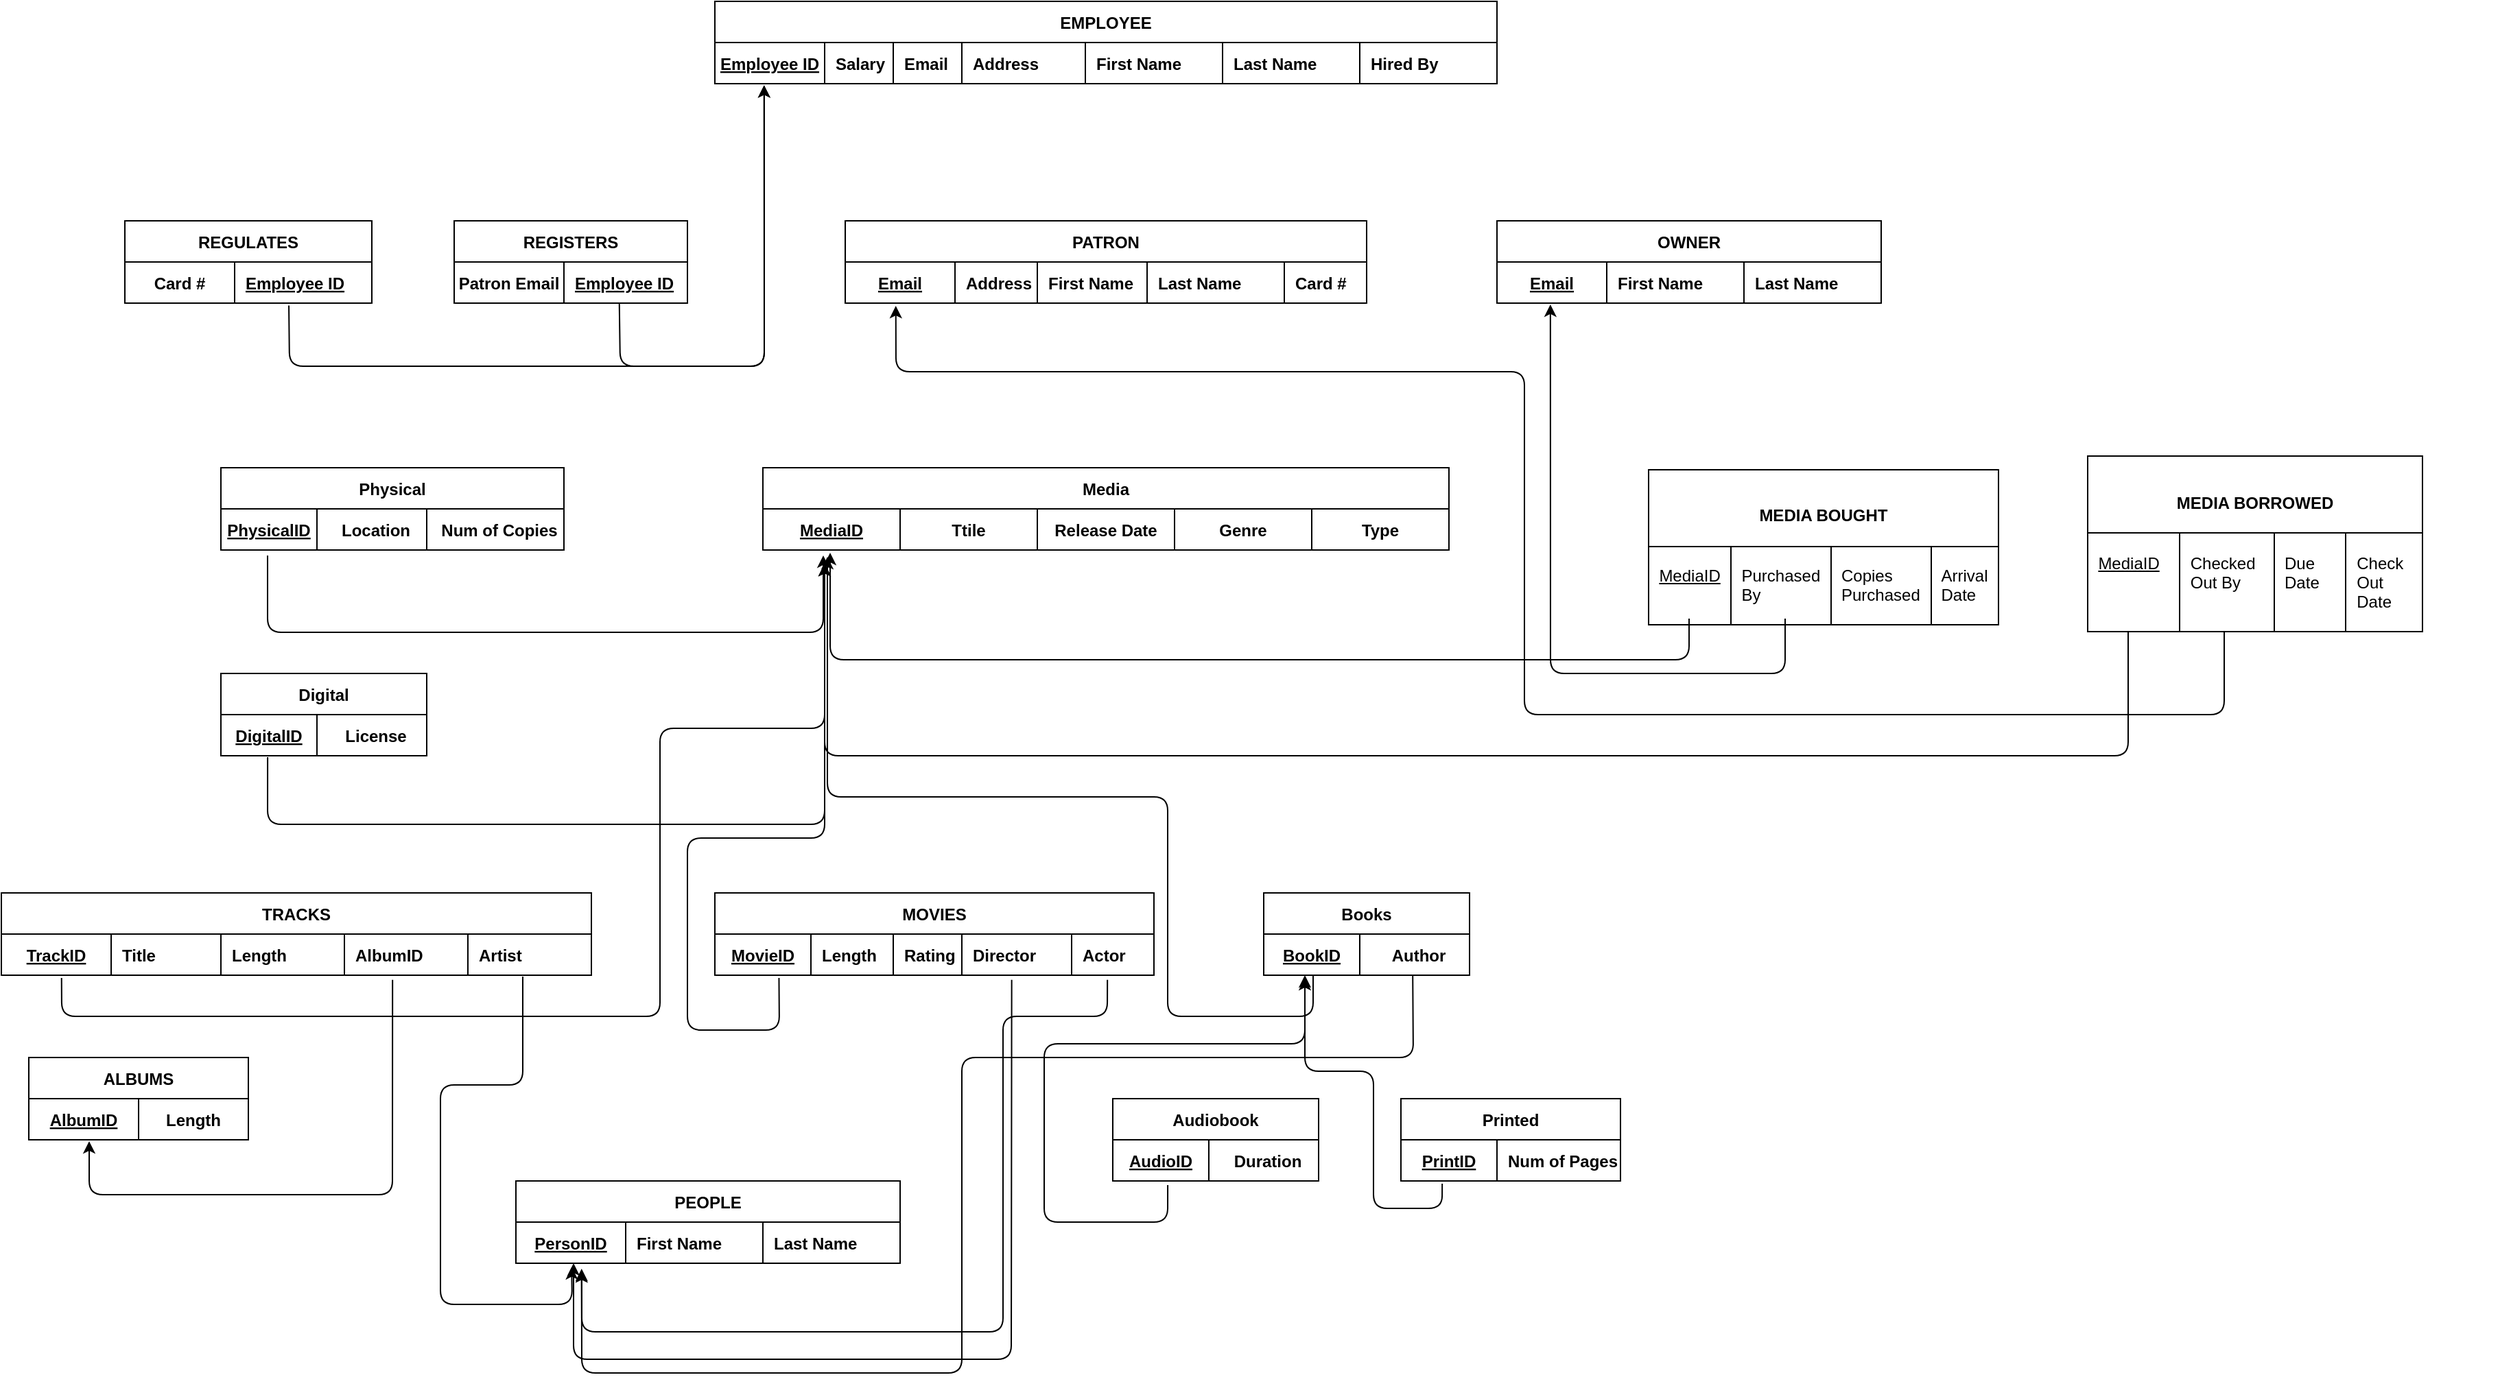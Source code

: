 <mxfile version="14.1.8" type="device"><diagram id="optC_siI0P9G7WBGGkas" name="Page-1"><mxGraphModel dx="1397" dy="805" grid="1" gridSize="10" guides="1" tooltips="1" connect="1" arrows="1" fold="1" page="1" pageScale="1" pageWidth="850" pageHeight="1100" math="0" shadow="0"><root><mxCell id="0"/><mxCell id="1" parent="0"/><mxCell id="qBYB9C6rcBCTpEjO4FeT-145" value="EMPLOYEE" style="shape=table;startSize=30;container=1;collapsible=1;childLayout=tableLayout;fixedRows=1;rowLines=0;fontStyle=1;align=center;resizeLast=1;" parent="1" vertex="1"><mxGeometry x="570" y="60" width="570" height="60" as="geometry"/></mxCell><mxCell id="qBYB9C6rcBCTpEjO4FeT-146" value="" style="shape=partialRectangle;collapsible=0;dropTarget=0;pointerEvents=0;fillColor=none;top=0;left=0;bottom=1;right=0;points=[[0,0.5],[1,0.5]];portConstraint=eastwest;" parent="qBYB9C6rcBCTpEjO4FeT-145" vertex="1"><mxGeometry y="30" width="570" height="30" as="geometry"/></mxCell><mxCell id="qBYB9C6rcBCTpEjO4FeT-147" value="Employee ID" style="shape=partialRectangle;connectable=0;fillColor=none;top=0;left=0;bottom=0;right=0;fontStyle=5;overflow=hidden;" parent="qBYB9C6rcBCTpEjO4FeT-146" vertex="1"><mxGeometry width="80" height="30" as="geometry"/></mxCell><mxCell id="qBYB9C6rcBCTpEjO4FeT-148" value="Salary" style="shape=partialRectangle;connectable=0;fillColor=none;top=0;left=0;bottom=0;right=0;align=left;spacingLeft=6;fontStyle=1;overflow=hidden;" parent="qBYB9C6rcBCTpEjO4FeT-146" vertex="1"><mxGeometry x="80" width="50" height="30" as="geometry"/></mxCell><mxCell id="qBYB9C6rcBCTpEjO4FeT-149" value="Email" style="shape=partialRectangle;connectable=0;fillColor=none;top=0;left=0;bottom=0;right=0;align=left;spacingLeft=6;fontStyle=1;overflow=hidden;" parent="qBYB9C6rcBCTpEjO4FeT-146" vertex="1"><mxGeometry x="130" width="50" height="30" as="geometry"/></mxCell><mxCell id="qBYB9C6rcBCTpEjO4FeT-150" value="Address" style="shape=partialRectangle;connectable=0;fillColor=none;top=0;left=0;bottom=0;right=0;align=left;spacingLeft=6;fontStyle=1;overflow=hidden;" parent="qBYB9C6rcBCTpEjO4FeT-146" vertex="1"><mxGeometry x="180" width="90" height="30" as="geometry"/></mxCell><mxCell id="qBYB9C6rcBCTpEjO4FeT-151" value="First Name" style="shape=partialRectangle;connectable=0;fillColor=none;top=0;left=0;bottom=0;right=0;align=left;spacingLeft=6;fontStyle=1;overflow=hidden;" parent="qBYB9C6rcBCTpEjO4FeT-146" vertex="1"><mxGeometry x="270" width="100" height="30" as="geometry"/></mxCell><mxCell id="qBYB9C6rcBCTpEjO4FeT-152" value="Last Name" style="shape=partialRectangle;connectable=0;fillColor=none;top=0;left=0;bottom=0;right=0;align=left;spacingLeft=6;fontStyle=1;overflow=hidden;" parent="qBYB9C6rcBCTpEjO4FeT-146" vertex="1"><mxGeometry x="370" width="100" height="30" as="geometry"/></mxCell><mxCell id="qBYB9C6rcBCTpEjO4FeT-153" value="Hired By" style="shape=partialRectangle;connectable=0;fillColor=none;top=0;left=0;bottom=0;right=0;align=left;spacingLeft=6;fontStyle=1;overflow=hidden;" parent="qBYB9C6rcBCTpEjO4FeT-146" vertex="1"><mxGeometry x="470" width="100" height="30" as="geometry"/></mxCell><mxCell id="qBYB9C6rcBCTpEjO4FeT-154" value="PATRON" style="shape=table;startSize=30;container=1;collapsible=1;childLayout=tableLayout;fixedRows=1;rowLines=0;fontStyle=1;align=center;resizeLast=1;" parent="1" vertex="1"><mxGeometry x="665" y="220" width="380" height="60" as="geometry"/></mxCell><mxCell id="qBYB9C6rcBCTpEjO4FeT-155" value="" style="shape=partialRectangle;collapsible=0;dropTarget=0;pointerEvents=0;fillColor=none;top=0;left=0;bottom=1;right=0;points=[[0,0.5],[1,0.5]];portConstraint=eastwest;" parent="qBYB9C6rcBCTpEjO4FeT-154" vertex="1"><mxGeometry y="30" width="380" height="30" as="geometry"/></mxCell><mxCell id="qBYB9C6rcBCTpEjO4FeT-156" value="Email" style="shape=partialRectangle;connectable=0;fillColor=none;top=0;left=0;bottom=0;right=0;fontStyle=5;overflow=hidden;" parent="qBYB9C6rcBCTpEjO4FeT-155" vertex="1"><mxGeometry width="80" height="30" as="geometry"/></mxCell><mxCell id="qBYB9C6rcBCTpEjO4FeT-157" value="Address" style="shape=partialRectangle;connectable=0;fillColor=none;top=0;left=0;bottom=0;right=0;align=left;spacingLeft=6;fontStyle=1;overflow=hidden;" parent="qBYB9C6rcBCTpEjO4FeT-155" vertex="1"><mxGeometry x="80" width="60" height="30" as="geometry"/></mxCell><mxCell id="qBYB9C6rcBCTpEjO4FeT-158" value="First Name" style="shape=partialRectangle;connectable=0;fillColor=none;top=0;left=0;bottom=0;right=0;align=left;spacingLeft=6;fontStyle=1;overflow=hidden;" parent="qBYB9C6rcBCTpEjO4FeT-155" vertex="1"><mxGeometry x="140" width="80" height="30" as="geometry"/></mxCell><mxCell id="qBYB9C6rcBCTpEjO4FeT-159" value="Last Name" style="shape=partialRectangle;connectable=0;fillColor=none;top=0;left=0;bottom=0;right=0;align=left;spacingLeft=6;fontStyle=1;overflow=hidden;" parent="qBYB9C6rcBCTpEjO4FeT-155" vertex="1"><mxGeometry x="220" width="100" height="30" as="geometry"/></mxCell><mxCell id="qBYB9C6rcBCTpEjO4FeT-160" value="Card #" style="shape=partialRectangle;connectable=0;fillColor=none;top=0;left=0;bottom=0;right=0;align=left;spacingLeft=6;fontStyle=1;overflow=hidden;" parent="qBYB9C6rcBCTpEjO4FeT-155" vertex="1"><mxGeometry x="320" width="60" height="30" as="geometry"/></mxCell><mxCell id="qBYB9C6rcBCTpEjO4FeT-161" value="Books" style="shape=table;startSize=30;container=1;collapsible=1;childLayout=tableLayout;fixedRows=1;rowLines=0;fontStyle=1;align=center;resizeLast=1;" parent="1" vertex="1"><mxGeometry x="970" y="710" width="150" height="60" as="geometry"/></mxCell><mxCell id="qBYB9C6rcBCTpEjO4FeT-162" value="" style="shape=partialRectangle;collapsible=0;dropTarget=0;pointerEvents=0;fillColor=none;top=0;left=0;bottom=1;right=0;points=[[0,0.5],[1,0.5]];portConstraint=eastwest;" parent="qBYB9C6rcBCTpEjO4FeT-161" vertex="1"><mxGeometry y="30" width="150" height="30" as="geometry"/></mxCell><mxCell id="qBYB9C6rcBCTpEjO4FeT-163" value="BookID" style="shape=partialRectangle;connectable=0;fillColor=none;top=0;left=0;bottom=0;right=0;fontStyle=5;overflow=hidden;" parent="qBYB9C6rcBCTpEjO4FeT-162" vertex="1"><mxGeometry width="70" height="30" as="geometry"/></mxCell><mxCell id="qBYB9C6rcBCTpEjO4FeT-171" value="Author" style="shape=partialRectangle;connectable=0;fillColor=none;top=0;left=0;bottom=0;right=0;align=center;spacingLeft=6;fontStyle=1;overflow=hidden;" parent="qBYB9C6rcBCTpEjO4FeT-162" vertex="1"><mxGeometry x="70" width="80" height="30" as="geometry"/></mxCell><mxCell id="qBYB9C6rcBCTpEjO4FeT-174" value="OWNER" style="shape=table;startSize=30;container=1;collapsible=1;childLayout=tableLayout;fixedRows=1;rowLines=0;fontStyle=1;align=center;resizeLast=1;" parent="1" vertex="1"><mxGeometry x="1140" y="220" width="280" height="60" as="geometry"/></mxCell><mxCell id="qBYB9C6rcBCTpEjO4FeT-175" value="" style="shape=partialRectangle;collapsible=0;dropTarget=0;pointerEvents=0;fillColor=none;top=0;left=0;bottom=1;right=0;points=[[0,0.5],[1,0.5]];portConstraint=eastwest;" parent="qBYB9C6rcBCTpEjO4FeT-174" vertex="1"><mxGeometry y="30" width="280" height="30" as="geometry"/></mxCell><mxCell id="qBYB9C6rcBCTpEjO4FeT-176" value="Email" style="shape=partialRectangle;connectable=0;fillColor=none;top=0;left=0;bottom=0;right=0;fontStyle=5;overflow=hidden;" parent="qBYB9C6rcBCTpEjO4FeT-175" vertex="1"><mxGeometry width="80" height="30" as="geometry"/></mxCell><mxCell id="qBYB9C6rcBCTpEjO4FeT-177" value="First Name" style="shape=partialRectangle;connectable=0;fillColor=none;top=0;left=0;bottom=0;right=0;align=left;spacingLeft=6;fontStyle=1;overflow=hidden;" parent="qBYB9C6rcBCTpEjO4FeT-175" vertex="1"><mxGeometry x="80" width="100" height="30" as="geometry"/></mxCell><mxCell id="qBYB9C6rcBCTpEjO4FeT-178" value="Last Name" style="shape=partialRectangle;connectable=0;fillColor=none;top=0;left=0;bottom=0;right=0;align=left;spacingLeft=6;fontStyle=1;overflow=hidden;" parent="qBYB9C6rcBCTpEjO4FeT-175" vertex="1"><mxGeometry x="180" width="100" height="30" as="geometry"/></mxCell><mxCell id="qBYB9C6rcBCTpEjO4FeT-179" value="ALBUMS" style="shape=table;startSize=30;container=1;collapsible=1;childLayout=tableLayout;fixedRows=1;rowLines=0;fontStyle=1;align=center;resizeLast=1;fillColor=none;" parent="1" vertex="1"><mxGeometry x="70" y="830" width="160" height="60" as="geometry"/></mxCell><mxCell id="qBYB9C6rcBCTpEjO4FeT-180" value="" style="shape=partialRectangle;collapsible=0;dropTarget=0;pointerEvents=0;fillColor=none;top=0;left=0;bottom=1;right=0;points=[[0,0.5],[1,0.5]];portConstraint=eastwest;" parent="qBYB9C6rcBCTpEjO4FeT-179" vertex="1"><mxGeometry y="30" width="160" height="30" as="geometry"/></mxCell><mxCell id="qBYB9C6rcBCTpEjO4FeT-181" value="AlbumID" style="shape=partialRectangle;connectable=0;fillColor=none;top=0;left=0;bottom=0;right=0;fontStyle=5;overflow=hidden;strokeColor=#FF0000;shadow=1;" parent="qBYB9C6rcBCTpEjO4FeT-180" vertex="1"><mxGeometry width="80" height="30" as="geometry"/></mxCell><mxCell id="lABjSXxBEu2qOvhMB3KD-27" value="Length" style="shape=partialRectangle;connectable=0;fillColor=none;top=0;left=0;bottom=0;right=0;fontStyle=1;overflow=hidden;strokeColor=#FF0000;shadow=1;" vertex="1" parent="qBYB9C6rcBCTpEjO4FeT-180"><mxGeometry x="80" width="80" height="30" as="geometry"/></mxCell><mxCell id="qBYB9C6rcBCTpEjO4FeT-192" value="TRACKS" style="shape=table;startSize=30;container=1;collapsible=1;childLayout=tableLayout;fixedRows=1;rowLines=0;fontStyle=1;align=center;resizeLast=1;fillColor=none;" parent="1" vertex="1"><mxGeometry x="50" y="710" width="430" height="60" as="geometry"/></mxCell><mxCell id="qBYB9C6rcBCTpEjO4FeT-193" value="" style="shape=partialRectangle;collapsible=0;dropTarget=0;pointerEvents=0;fillColor=none;top=0;left=0;bottom=1;right=0;points=[[0,0.5],[1,0.5]];portConstraint=eastwest;" parent="qBYB9C6rcBCTpEjO4FeT-192" vertex="1"><mxGeometry y="30" width="430" height="30" as="geometry"/></mxCell><mxCell id="qBYB9C6rcBCTpEjO4FeT-194" value="TrackID" style="shape=partialRectangle;connectable=0;fillColor=none;top=0;left=0;bottom=0;right=0;fontStyle=5;overflow=hidden;" parent="qBYB9C6rcBCTpEjO4FeT-193" vertex="1"><mxGeometry width="80" height="30" as="geometry"/></mxCell><mxCell id="qBYB9C6rcBCTpEjO4FeT-195" value="Title" style="shape=partialRectangle;connectable=0;fillColor=none;top=0;left=0;bottom=0;right=0;align=left;spacingLeft=6;fontStyle=1;overflow=hidden;" parent="qBYB9C6rcBCTpEjO4FeT-193" vertex="1"><mxGeometry x="80" width="80" height="30" as="geometry"/></mxCell><mxCell id="qBYB9C6rcBCTpEjO4FeT-196" value="Length" style="shape=partialRectangle;connectable=0;fillColor=none;top=0;left=0;bottom=0;right=0;align=left;spacingLeft=6;fontStyle=1;overflow=hidden;" parent="qBYB9C6rcBCTpEjO4FeT-193" vertex="1"><mxGeometry x="160" width="90" height="30" as="geometry"/></mxCell><mxCell id="lABjSXxBEu2qOvhMB3KD-9" value="AlbumID" style="shape=partialRectangle;connectable=0;fillColor=none;top=0;left=0;bottom=0;right=0;align=left;spacingLeft=6;fontStyle=1;overflow=hidden;" vertex="1" parent="qBYB9C6rcBCTpEjO4FeT-193"><mxGeometry x="250" width="90" height="30" as="geometry"/></mxCell><mxCell id="qBYB9C6rcBCTpEjO4FeT-197" value="Artist" style="shape=partialRectangle;connectable=0;fillColor=none;top=0;left=0;bottom=0;right=0;align=left;spacingLeft=6;fontStyle=1;overflow=hidden;" parent="qBYB9C6rcBCTpEjO4FeT-193" vertex="1"><mxGeometry x="340" width="90" height="30" as="geometry"/></mxCell><mxCell id="qBYB9C6rcBCTpEjO4FeT-198" value="MOVIES" style="shape=table;startSize=30;container=1;collapsible=1;childLayout=tableLayout;fixedRows=1;rowLines=0;fontStyle=1;align=center;resizeLast=1;fillColor=none;" parent="1" vertex="1"><mxGeometry x="570" y="710" width="320" height="60" as="geometry"/></mxCell><mxCell id="qBYB9C6rcBCTpEjO4FeT-199" value="" style="shape=partialRectangle;collapsible=0;dropTarget=0;pointerEvents=0;fillColor=none;top=0;left=0;bottom=1;right=0;points=[[0,0.5],[1,0.5]];portConstraint=eastwest;" parent="qBYB9C6rcBCTpEjO4FeT-198" vertex="1"><mxGeometry y="30" width="320" height="30" as="geometry"/></mxCell><mxCell id="qBYB9C6rcBCTpEjO4FeT-200" value="MovieID" style="shape=partialRectangle;connectable=0;fillColor=none;top=0;left=0;bottom=0;right=0;fontStyle=5;overflow=hidden;" parent="qBYB9C6rcBCTpEjO4FeT-199" vertex="1"><mxGeometry width="70" height="30" as="geometry"/></mxCell><mxCell id="qBYB9C6rcBCTpEjO4FeT-206" value="Length" style="shape=partialRectangle;connectable=0;fillColor=none;top=0;left=0;bottom=0;right=0;align=left;spacingLeft=6;fontStyle=1;overflow=hidden;" parent="qBYB9C6rcBCTpEjO4FeT-199" vertex="1"><mxGeometry x="70" width="60" height="30" as="geometry"/></mxCell><mxCell id="qBYB9C6rcBCTpEjO4FeT-207" value="Rating" style="shape=partialRectangle;connectable=0;fillColor=none;top=0;left=0;bottom=0;right=0;align=left;spacingLeft=6;fontStyle=1;overflow=hidden;" parent="qBYB9C6rcBCTpEjO4FeT-199" vertex="1"><mxGeometry x="130" width="50" height="30" as="geometry"/></mxCell><mxCell id="qBYB9C6rcBCTpEjO4FeT-208" value="Director" style="shape=partialRectangle;connectable=0;fillColor=none;top=0;left=0;bottom=0;right=0;align=left;spacingLeft=6;fontStyle=1;overflow=hidden;" parent="qBYB9C6rcBCTpEjO4FeT-199" vertex="1"><mxGeometry x="180" width="80" height="30" as="geometry"/></mxCell><mxCell id="lABjSXxBEu2qOvhMB3KD-32" value="Actor" style="shape=partialRectangle;connectable=0;fillColor=none;top=0;left=0;bottom=0;right=0;align=left;spacingLeft=6;fontStyle=1;overflow=hidden;" vertex="1" parent="qBYB9C6rcBCTpEjO4FeT-199"><mxGeometry x="260" width="60" height="30" as="geometry"/></mxCell><mxCell id="qBYB9C6rcBCTpEjO4FeT-219" value="PEOPLE" style="shape=table;startSize=30;container=1;collapsible=1;childLayout=tableLayout;fixedRows=1;rowLines=0;fontStyle=1;align=center;resizeLast=1;" parent="1" vertex="1"><mxGeometry x="425" y="920" width="280" height="60" as="geometry"/></mxCell><mxCell id="qBYB9C6rcBCTpEjO4FeT-220" value="" style="shape=partialRectangle;collapsible=0;dropTarget=0;pointerEvents=0;fillColor=none;top=0;left=0;bottom=1;right=0;points=[[0,0.5],[1,0.5]];portConstraint=eastwest;" parent="qBYB9C6rcBCTpEjO4FeT-219" vertex="1"><mxGeometry y="30" width="280" height="30" as="geometry"/></mxCell><mxCell id="qBYB9C6rcBCTpEjO4FeT-221" value="PersonID" style="shape=partialRectangle;connectable=0;fillColor=none;top=0;left=0;bottom=0;right=0;fontStyle=5;overflow=hidden;" parent="qBYB9C6rcBCTpEjO4FeT-220" vertex="1"><mxGeometry width="80" height="30" as="geometry"/></mxCell><mxCell id="qBYB9C6rcBCTpEjO4FeT-222" value="First Name" style="shape=partialRectangle;connectable=0;fillColor=none;top=0;left=0;bottom=0;right=0;align=left;spacingLeft=6;fontStyle=1;overflow=hidden;" parent="qBYB9C6rcBCTpEjO4FeT-220" vertex="1"><mxGeometry x="80" width="100" height="30" as="geometry"/></mxCell><mxCell id="qBYB9C6rcBCTpEjO4FeT-223" value="Last Name" style="shape=partialRectangle;connectable=0;fillColor=none;top=0;left=0;bottom=0;right=0;align=left;spacingLeft=6;fontStyle=1;overflow=hidden;" parent="qBYB9C6rcBCTpEjO4FeT-220" vertex="1"><mxGeometry x="180" width="100" height="30" as="geometry"/></mxCell><mxCell id="qBYB9C6rcBCTpEjO4FeT-230" value="REGULATES" style="shape=table;startSize=30;container=1;collapsible=1;childLayout=tableLayout;fixedRows=1;rowLines=0;fontStyle=1;align=center;resizeLast=1;" parent="1" vertex="1"><mxGeometry x="140" y="220" width="180" height="60" as="geometry"/></mxCell><mxCell id="qBYB9C6rcBCTpEjO4FeT-231" value="" style="shape=partialRectangle;collapsible=0;dropTarget=0;pointerEvents=0;fillColor=none;top=0;left=0;bottom=1;right=0;points=[[0,0.5],[1,0.5]];portConstraint=eastwest;" parent="qBYB9C6rcBCTpEjO4FeT-230" vertex="1"><mxGeometry y="30" width="180" height="30" as="geometry"/></mxCell><mxCell id="qBYB9C6rcBCTpEjO4FeT-232" value="Card #" style="shape=partialRectangle;connectable=0;fillColor=none;top=0;left=0;bottom=0;right=0;fontStyle=1;overflow=hidden;" parent="qBYB9C6rcBCTpEjO4FeT-231" vertex="1"><mxGeometry width="80" height="30" as="geometry"/></mxCell><mxCell id="qBYB9C6rcBCTpEjO4FeT-233" value="Employee ID" style="shape=partialRectangle;connectable=0;fillColor=none;top=0;left=0;bottom=0;right=0;align=left;spacingLeft=6;fontStyle=5;overflow=hidden;" parent="qBYB9C6rcBCTpEjO4FeT-231" vertex="1"><mxGeometry x="80" width="100" height="30" as="geometry"/></mxCell><mxCell id="qBYB9C6rcBCTpEjO4FeT-234" value="REGISTERS" style="shape=table;startSize=30;container=1;collapsible=1;childLayout=tableLayout;fixedRows=1;rowLines=0;fontStyle=1;align=center;resizeLast=1;" parent="1" vertex="1"><mxGeometry x="380" y="220" width="170" height="60" as="geometry"/></mxCell><mxCell id="qBYB9C6rcBCTpEjO4FeT-235" value="" style="shape=partialRectangle;collapsible=0;dropTarget=0;pointerEvents=0;fillColor=none;top=0;left=0;bottom=1;right=0;points=[[0,0.5],[1,0.5]];portConstraint=eastwest;" parent="qBYB9C6rcBCTpEjO4FeT-234" vertex="1"><mxGeometry y="30" width="170" height="30" as="geometry"/></mxCell><mxCell id="qBYB9C6rcBCTpEjO4FeT-236" value="Patron Email" style="shape=partialRectangle;connectable=0;fillColor=none;top=0;left=0;bottom=0;right=0;fontStyle=1;overflow=hidden;" parent="qBYB9C6rcBCTpEjO4FeT-235" vertex="1"><mxGeometry width="80" height="30" as="geometry"/></mxCell><mxCell id="qBYB9C6rcBCTpEjO4FeT-237" value="Employee ID" style="shape=partialRectangle;connectable=0;fillColor=none;top=0;left=0;bottom=0;right=0;align=left;spacingLeft=6;fontStyle=5;overflow=hidden;" parent="qBYB9C6rcBCTpEjO4FeT-235" vertex="1"><mxGeometry x="80" width="90" height="30" as="geometry"/></mxCell><mxCell id="qBYB9C6rcBCTpEjO4FeT-238" value="Audiobook" style="shape=table;startSize=30;container=1;collapsible=1;childLayout=tableLayout;fixedRows=1;rowLines=0;fontStyle=1;align=center;resizeLast=1;fillColor=none;" parent="1" vertex="1"><mxGeometry x="860" y="860" width="150" height="60" as="geometry"/></mxCell><mxCell id="qBYB9C6rcBCTpEjO4FeT-239" value="" style="shape=partialRectangle;collapsible=0;dropTarget=0;pointerEvents=0;fillColor=none;top=0;left=0;bottom=1;right=0;points=[[0,0.5],[1,0.5]];portConstraint=eastwest;" parent="qBYB9C6rcBCTpEjO4FeT-238" vertex="1"><mxGeometry y="30" width="150" height="30" as="geometry"/></mxCell><mxCell id="qBYB9C6rcBCTpEjO4FeT-240" value="AudioID" style="shape=partialRectangle;connectable=0;fillColor=none;top=0;left=0;bottom=0;right=0;fontStyle=5;overflow=hidden;" parent="qBYB9C6rcBCTpEjO4FeT-239" vertex="1"><mxGeometry width="70" height="30" as="geometry"/></mxCell><mxCell id="qBYB9C6rcBCTpEjO4FeT-241" value="Duration" style="shape=partialRectangle;connectable=0;fillColor=none;top=0;left=0;bottom=0;right=0;align=center;spacingLeft=6;fontStyle=1;overflow=hidden;" parent="qBYB9C6rcBCTpEjO4FeT-239" vertex="1"><mxGeometry x="70" width="80" height="30" as="geometry"/></mxCell><mxCell id="qBYB9C6rcBCTpEjO4FeT-242" value="Printed" style="shape=table;startSize=30;container=1;collapsible=1;childLayout=tableLayout;fixedRows=1;rowLines=0;fontStyle=1;align=center;resizeLast=1;fillColor=none;" parent="1" vertex="1"><mxGeometry x="1070" y="860" width="160" height="60" as="geometry"/></mxCell><mxCell id="qBYB9C6rcBCTpEjO4FeT-243" value="" style="shape=partialRectangle;collapsible=0;dropTarget=0;pointerEvents=0;fillColor=none;top=0;left=0;bottom=1;right=0;points=[[0,0.5],[1,0.5]];portConstraint=eastwest;" parent="qBYB9C6rcBCTpEjO4FeT-242" vertex="1"><mxGeometry y="30" width="160" height="30" as="geometry"/></mxCell><mxCell id="qBYB9C6rcBCTpEjO4FeT-244" value="PrintID" style="shape=partialRectangle;connectable=0;fillColor=none;top=0;left=0;bottom=0;right=0;fontStyle=5;overflow=hidden;" parent="qBYB9C6rcBCTpEjO4FeT-243" vertex="1"><mxGeometry width="70" height="30" as="geometry"/></mxCell><mxCell id="qBYB9C6rcBCTpEjO4FeT-245" value="Num of Pages" style="shape=partialRectangle;connectable=0;fillColor=none;top=0;left=0;bottom=0;right=0;align=center;spacingLeft=6;fontStyle=1;overflow=hidden;" parent="qBYB9C6rcBCTpEjO4FeT-243" vertex="1"><mxGeometry x="70" width="90" height="30" as="geometry"/></mxCell><mxCell id="qBYB9C6rcBCTpEjO4FeT-246" value="Digital" style="shape=table;startSize=30;container=1;collapsible=1;childLayout=tableLayout;fixedRows=1;rowLines=0;fontStyle=1;align=center;resizeLast=1;fillColor=none;" parent="1" vertex="1"><mxGeometry x="210" y="550" width="150" height="60" as="geometry"/></mxCell><mxCell id="qBYB9C6rcBCTpEjO4FeT-247" value="" style="shape=partialRectangle;collapsible=0;dropTarget=0;pointerEvents=0;fillColor=none;top=0;left=0;bottom=1;right=0;points=[[0,0.5],[1,0.5]];portConstraint=eastwest;" parent="qBYB9C6rcBCTpEjO4FeT-246" vertex="1"><mxGeometry y="30" width="150" height="30" as="geometry"/></mxCell><mxCell id="qBYB9C6rcBCTpEjO4FeT-248" value="DigitalID" style="shape=partialRectangle;connectable=0;fillColor=none;top=0;left=0;bottom=0;right=0;fontStyle=5;overflow=hidden;" parent="qBYB9C6rcBCTpEjO4FeT-247" vertex="1"><mxGeometry width="70" height="30" as="geometry"/></mxCell><mxCell id="qBYB9C6rcBCTpEjO4FeT-249" value="License" style="shape=partialRectangle;connectable=0;fillColor=none;top=0;left=0;bottom=0;right=0;align=center;spacingLeft=6;fontStyle=1;overflow=hidden;" parent="qBYB9C6rcBCTpEjO4FeT-247" vertex="1"><mxGeometry x="70" width="80" height="30" as="geometry"/></mxCell><mxCell id="qBYB9C6rcBCTpEjO4FeT-250" value="Physical" style="shape=table;startSize=30;container=1;collapsible=1;childLayout=tableLayout;fixedRows=1;rowLines=0;fontStyle=1;align=center;resizeLast=1;fillColor=none;" parent="1" vertex="1"><mxGeometry x="210" y="400" width="250" height="60" as="geometry"/></mxCell><mxCell id="qBYB9C6rcBCTpEjO4FeT-251" value="" style="shape=partialRectangle;collapsible=0;dropTarget=0;pointerEvents=0;fillColor=none;top=0;left=0;bottom=1;right=0;points=[[0,0.5],[1,0.5]];portConstraint=eastwest;" parent="qBYB9C6rcBCTpEjO4FeT-250" vertex="1"><mxGeometry y="30" width="250" height="30" as="geometry"/></mxCell><mxCell id="qBYB9C6rcBCTpEjO4FeT-252" value="PhysicalID" style="shape=partialRectangle;connectable=0;fillColor=none;top=0;left=0;bottom=0;right=0;fontStyle=5;overflow=hidden;" parent="qBYB9C6rcBCTpEjO4FeT-251" vertex="1"><mxGeometry width="70" height="30" as="geometry"/></mxCell><mxCell id="qBYB9C6rcBCTpEjO4FeT-253" value="Location" style="shape=partialRectangle;connectable=0;fillColor=none;top=0;left=0;bottom=0;right=0;align=center;spacingLeft=6;fontStyle=1;overflow=hidden;" parent="qBYB9C6rcBCTpEjO4FeT-251" vertex="1"><mxGeometry x="70" width="80" height="30" as="geometry"/></mxCell><mxCell id="qBYB9C6rcBCTpEjO4FeT-254" value="Num of Copies" style="shape=partialRectangle;connectable=0;fillColor=none;top=0;left=0;bottom=0;right=0;align=center;spacingLeft=6;fontStyle=1;overflow=hidden;" parent="qBYB9C6rcBCTpEjO4FeT-251" vertex="1"><mxGeometry x="150" width="100" height="30" as="geometry"/></mxCell><mxCell id="qBYB9C6rcBCTpEjO4FeT-257" value="" style="endArrow=classic;html=1;exitX=0.708;exitY=0.987;exitDx=0;exitDy=0;exitPerimeter=0;entryX=0.063;entryY=1.039;entryDx=0;entryDy=0;entryPerimeter=0;" parent="1" source="qBYB9C6rcBCTpEjO4FeT-235" target="qBYB9C6rcBCTpEjO4FeT-146" edge="1"><mxGeometry width="50" height="50" relative="1" as="geometry"><mxPoint x="501" y="288.02" as="sourcePoint"/><mxPoint x="650" y="210" as="targetPoint"/><Array as="points"><mxPoint x="501" y="326"/><mxPoint x="606" y="326"/></Array></mxGeometry></mxCell><mxCell id="qBYB9C6rcBCTpEjO4FeT-258" value="" style="endArrow=classic;html=1;exitX=0.664;exitY=1.057;exitDx=0;exitDy=0;exitPerimeter=0;entryX=0.063;entryY=1.039;entryDx=0;entryDy=0;entryPerimeter=0;" parent="1" source="qBYB9C6rcBCTpEjO4FeT-231" edge="1"><mxGeometry width="50" height="50" relative="1" as="geometry"><mxPoint x="500.36" y="279.61" as="sourcePoint"/><mxPoint x="605.91" y="121.17" as="targetPoint"/><Array as="points"><mxPoint x="260" y="326"/><mxPoint x="606" y="326"/></Array></mxGeometry></mxCell><mxCell id="bMmgrZPtYIZqE6GzlUSJ-23" value="&lt;br&gt;&lt;table class=&quot;MsoTableGrid&quot; style=&quot;width: 183.8pt ; margin-left: 0.5in ; border-collapse: collapse ; border: none&quot; width=&quot;245&quot; cellspacing=&quot;0&quot; cellpadding=&quot;0&quot; border=&quot;1&quot;&gt; &lt;tbody&gt;&lt;tr&gt;  &lt;td colspan=&quot;4&quot; style=&quot;width: 183.8pt ; border: solid 1.0pt ; padding: 0in 5.4pt 0in 5.4pt&quot; width=&quot;245&quot; valign=&quot;top&quot;&gt;&lt;br&gt;  &lt;p class=&quot;MsoListParagraph&quot; style=&quot;margin-bottom: 0in ; text-align: center ; line-height: normal&quot; align=&quot;center&quot;&gt;&lt;b&gt;MEDIA BORROWED&lt;/b&gt;&lt;/p&gt;&lt;br&gt;  &lt;/td&gt; &lt;/tr&gt; &lt;tr&gt;  &lt;td style=&quot;width: 49.6pt ; border: solid 1.0pt ; border-top: none ; padding: 0in 5.4pt 0in 5.4pt&quot; width=&quot;66&quot; valign=&quot;top&quot;&gt;&lt;br&gt;  &lt;p class=&quot;MsoListParagraphCxSpFirst&quot; style=&quot;margin: 0in ; line-height: normal&quot;&gt;&lt;u&gt;MediaID&lt;/u&gt;&lt;/p&gt;&lt;br&gt;  &lt;/td&gt;  &lt;td style=&quot;width: 48.85pt ; border-top: none ; border-left: none ; border-bottom: solid 1.0pt ; border-right: solid 1.0pt ; padding: 0in 5.4pt 0in 5.4pt&quot; width=&quot;65&quot; valign=&quot;top&quot;&gt;&lt;br&gt;  &lt;p class=&quot;MsoListParagraphCxSpMiddle&quot; style=&quot;margin: 0in ; line-height: normal&quot;&gt;Checked Out By&lt;/p&gt;&lt;br&gt;  &lt;/td&gt;  &lt;td style=&quot;width: 45.85pt ; border-top: none ; border-left: none ; border-bottom: solid 1.0pt ; border-right: solid 1.0pt ; padding: 0in 5.4pt 0in 5.4pt&quot; width=&quot;61&quot; valign=&quot;top&quot;&gt;&lt;br&gt;  &lt;p class=&quot;MsoListParagraphCxSpMiddle&quot; style=&quot;margin: 0in ; line-height: normal&quot;&gt;Due Date&lt;/p&gt;&lt;br&gt;  &lt;/td&gt;  &lt;td style=&quot;width: 39.5pt ; border-top: none ; border-left: none ; border-bottom: solid 1.0pt ; border-right: solid 1.0pt ; padding: 0in 5.4pt 0in 5.4pt&quot; width=&quot;53&quot; valign=&quot;top&quot;&gt;&lt;br&gt;  &lt;p class=&quot;MsoListParagraphCxSpLast&quot; style=&quot;margin: 0in ; line-height: normal&quot;&gt;Check Out Date&lt;/p&gt;&lt;br&gt;  &lt;/td&gt; &lt;/tr&gt;&lt;/tbody&gt;&lt;/table&gt;" style="text;whiteSpace=wrap;html=1;" parent="1" vertex="1"><mxGeometry x="1520" y="370" width="350" height="100" as="geometry"/></mxCell><mxCell id="1d5BZvRvHJppk17h3FBI-10" value="&lt;br&gt;&lt;br&gt;&lt;br&gt;&lt;br&gt;&lt;br&gt;&lt;br&gt;&lt;br&gt;&lt;br&gt;&lt;br&gt;&lt;br&gt;&lt;table class=&quot;MsoTableGrid&quot; style=&quot;width: 183.8pt ; margin-left: 0.5in ; border-collapse: collapse ; border: none&quot; width=&quot;245&quot; cellspacing=&quot;0&quot; cellpadding=&quot;0&quot; border=&quot;1&quot;&gt; &lt;tbody&gt;&lt;tr&gt;  &lt;td colspan=&quot;4&quot; style=&quot;width: 183.8pt ; border: solid 1.0pt ; padding: 0in 5.4pt 0in 5.4pt&quot; width=&quot;245&quot; valign=&quot;top&quot;&gt;&lt;br&gt;  &lt;p class=&quot;MsoListParagraph&quot; style=&quot;margin-bottom: 0in ; text-align: center ; line-height: normal&quot; align=&quot;center&quot;&gt;&lt;b&gt;MEDIA BOUGHT&lt;/b&gt;&lt;/p&gt;&lt;br&gt;  &lt;/td&gt; &lt;/tr&gt; &lt;tr&gt;  &lt;td style=&quot;width: 49.6pt ; border: solid 1.0pt ; border-top: none ; padding: 0in 5.4pt 0in 5.4pt&quot; width=&quot;66&quot; valign=&quot;top&quot;&gt;&lt;br&gt;  &lt;p class=&quot;MsoListParagraphCxSpFirst&quot; style=&quot;margin: 0in ; line-height: normal&quot;&gt;&lt;u&gt;MediaID&lt;/u&gt;&lt;/p&gt;&lt;br&gt;  &lt;/td&gt;  &lt;td style=&quot;width: 48.85pt ; border-top: none ; border-left: none ; border-bottom: solid 1.0pt ; border-right: solid 1.0pt ; padding: 0in 5.4pt 0in 5.4pt&quot; width=&quot;65&quot; valign=&quot;top&quot;&gt;&lt;br&gt;  &lt;p class=&quot;MsoListParagraphCxSpMiddle&quot; style=&quot;margin: 0in ; line-height: normal&quot;&gt;Purchased By&lt;/p&gt;&lt;br&gt;  &lt;/td&gt;  &lt;td style=&quot;width: 45.85pt ; border-top: none ; border-left: none ; border-bottom: solid 1.0pt ; border-right: solid 1.0pt ; padding: 0in 5.4pt 0in 5.4pt&quot; width=&quot;61&quot; valign=&quot;top&quot;&gt;&lt;br&gt;  &lt;p class=&quot;MsoListParagraphCxSpMiddle&quot; style=&quot;margin: 0in ; line-height: normal&quot;&gt;Copies Purchased&lt;/p&gt;&lt;br&gt;  &lt;/td&gt;  &lt;td style=&quot;width: 39.5pt ; border-top: none ; border-left: none ; border-bottom: solid 1.0pt ; border-right: solid 1.0pt ; padding: 0in 5.4pt 0in 5.4pt&quot; width=&quot;53&quot; valign=&quot;top&quot;&gt;&lt;br&gt;  &lt;p class=&quot;MsoListParagraphCxSpLast&quot; style=&quot;margin: 0in ; line-height: normal&quot;&gt;Arrival Date&lt;/p&gt;&lt;br&gt;  &lt;/td&gt; &lt;/tr&gt;&lt;/tbody&gt;&lt;/table&gt;" style="text;whiteSpace=wrap;html=1;" parent="1" vertex="1"><mxGeometry x="1200" y="250" width="230" height="130" as="geometry"/></mxCell><mxCell id="aNIKgJkf048Lp-F2OSfP-5" value="Media" style="shape=table;startSize=30;container=1;collapsible=1;childLayout=tableLayout;fixedRows=1;rowLines=0;fontStyle=1;align=center;resizeLast=1;" parent="1" vertex="1"><mxGeometry x="605" y="400" width="500" height="60" as="geometry"/></mxCell><mxCell id="aNIKgJkf048Lp-F2OSfP-6" value="" style="shape=partialRectangle;collapsible=0;dropTarget=0;pointerEvents=0;fillColor=none;top=0;left=0;bottom=1;right=0;points=[[0,0.5],[1,0.5]];portConstraint=eastwest;" parent="aNIKgJkf048Lp-F2OSfP-5" vertex="1"><mxGeometry y="30" width="500" height="30" as="geometry"/></mxCell><mxCell id="aNIKgJkf048Lp-F2OSfP-7" value="MediaID" style="shape=partialRectangle;connectable=0;fillColor=none;top=0;left=0;bottom=0;right=0;fontStyle=5;overflow=hidden;shadow=1;" parent="aNIKgJkf048Lp-F2OSfP-6" vertex="1"><mxGeometry width="100" height="30" as="geometry"/></mxCell><mxCell id="lABjSXxBEu2qOvhMB3KD-4" value="Ttile" style="shape=partialRectangle;connectable=0;fillColor=none;top=0;left=0;bottom=0;right=0;fontStyle=1;overflow=hidden;shadow=1;" vertex="1" parent="aNIKgJkf048Lp-F2OSfP-6"><mxGeometry x="100" width="100" height="30" as="geometry"/></mxCell><mxCell id="lABjSXxBEu2qOvhMB3KD-5" value="Release Date" style="shape=partialRectangle;connectable=0;fillColor=none;top=0;left=0;bottom=0;right=0;fontStyle=1;overflow=hidden;shadow=1;" vertex="1" parent="aNIKgJkf048Lp-F2OSfP-6"><mxGeometry x="200" width="100" height="30" as="geometry"/></mxCell><mxCell id="lABjSXxBEu2qOvhMB3KD-6" value="Genre" style="shape=partialRectangle;connectable=0;fillColor=none;top=0;left=0;bottom=0;right=0;fontStyle=1;overflow=hidden;shadow=1;" vertex="1" parent="aNIKgJkf048Lp-F2OSfP-6"><mxGeometry x="300" width="100" height="30" as="geometry"/></mxCell><mxCell id="lABjSXxBEu2qOvhMB3KD-7" value="Type" style="shape=partialRectangle;connectable=0;fillColor=none;top=0;left=0;bottom=0;right=0;fontStyle=1;overflow=hidden;shadow=1;" vertex="1" parent="aNIKgJkf048Lp-F2OSfP-6"><mxGeometry x="400" width="100" height="30" as="geometry"/></mxCell><mxCell id="lABjSXxBEu2qOvhMB3KD-11" value="" style="endArrow=classic;html=1;" edge="1" parent="1"><mxGeometry width="50" height="50" relative="1" as="geometry"><mxPoint x="1280" y="510" as="sourcePoint"/><mxPoint x="654" y="462" as="targetPoint"/><Array as="points"><mxPoint x="1280" y="540"/><mxPoint x="654" y="540"/></Array></mxGeometry></mxCell><mxCell id="lABjSXxBEu2qOvhMB3KD-13" value="" style="endArrow=classic;html=1;entryX=0.139;entryY=1.033;entryDx=0;entryDy=0;entryPerimeter=0;" edge="1" parent="1" target="qBYB9C6rcBCTpEjO4FeT-175"><mxGeometry width="50" height="50" relative="1" as="geometry"><mxPoint x="1350" y="510" as="sourcePoint"/><mxPoint x="1170" y="470" as="targetPoint"/><Array as="points"><mxPoint x="1350" y="550"/><mxPoint x="1179" y="550"/></Array></mxGeometry></mxCell><mxCell id="lABjSXxBEu2qOvhMB3KD-15" value="" style="endArrow=classic;html=1;exitX=0.136;exitY=1.133;exitDx=0;exitDy=0;exitPerimeter=0;entryX=0.088;entryY=1.133;entryDx=0;entryDy=0;entryPerimeter=0;" edge="1" parent="1" source="qBYB9C6rcBCTpEjO4FeT-251" target="aNIKgJkf048Lp-F2OSfP-6"><mxGeometry width="50" height="50" relative="1" as="geometry"><mxPoint x="500" y="570" as="sourcePoint"/><mxPoint x="550" y="520" as="targetPoint"/><Array as="points"><mxPoint x="244" y="520"/><mxPoint x="649" y="520"/></Array></mxGeometry></mxCell><mxCell id="lABjSXxBEu2qOvhMB3KD-16" value="" style="endArrow=classic;html=1;exitX=0.227;exitY=1.033;exitDx=0;exitDy=0;exitPerimeter=0;" edge="1" parent="1" source="qBYB9C6rcBCTpEjO4FeT-247"><mxGeometry width="50" height="50" relative="1" as="geometry"><mxPoint x="570" y="530" as="sourcePoint"/><mxPoint x="650" y="470" as="targetPoint"/><Array as="points"><mxPoint x="244" y="660"/><mxPoint x="650" y="660"/></Array></mxGeometry></mxCell><mxCell id="lABjSXxBEu2qOvhMB3KD-17" value="" style="endArrow=classic;html=1;exitX=0.102;exitY=1.067;exitDx=0;exitDy=0;exitPerimeter=0;" edge="1" parent="1" source="qBYB9C6rcBCTpEjO4FeT-193"><mxGeometry width="50" height="50" relative="1" as="geometry"><mxPoint x="510" y="630" as="sourcePoint"/><mxPoint x="650" y="470" as="targetPoint"/><Array as="points"><mxPoint x="94" y="800"/><mxPoint x="530" y="800"/><mxPoint x="530" y="590"/><mxPoint x="650" y="590"/></Array></mxGeometry></mxCell><mxCell id="lABjSXxBEu2qOvhMB3KD-18" value="" style="endArrow=classic;html=1;" edge="1" parent="1"><mxGeometry width="50" height="50" relative="1" as="geometry"><mxPoint x="1600" y="520" as="sourcePoint"/><mxPoint x="650" y="470" as="targetPoint"/><Array as="points"><mxPoint x="1600" y="610"/><mxPoint x="650" y="610"/></Array></mxGeometry></mxCell><mxCell id="lABjSXxBEu2qOvhMB3KD-19" value="" style="endArrow=classic;html=1;entryX=0.097;entryY=1.067;entryDx=0;entryDy=0;entryPerimeter=0;" edge="1" parent="1" target="qBYB9C6rcBCTpEjO4FeT-155"><mxGeometry width="50" height="50" relative="1" as="geometry"><mxPoint x="1670" y="520" as="sourcePoint"/><mxPoint x="760" y="320" as="targetPoint"/><Array as="points"><mxPoint x="1670" y="580"/><mxPoint x="1160" y="580"/><mxPoint x="1160" y="330"/><mxPoint x="702" y="330"/></Array></mxGeometry></mxCell><mxCell id="lABjSXxBEu2qOvhMB3KD-21" value="" style="endArrow=classic;html=1;exitX=0.24;exitY=1;exitDx=0;exitDy=0;exitPerimeter=0;entryX=0.094;entryY=1.167;entryDx=0;entryDy=0;entryPerimeter=0;" edge="1" parent="1" source="qBYB9C6rcBCTpEjO4FeT-162" target="aNIKgJkf048Lp-F2OSfP-6"><mxGeometry width="50" height="50" relative="1" as="geometry"><mxPoint x="920" y="840" as="sourcePoint"/><mxPoint x="970" y="790" as="targetPoint"/><Array as="points"><mxPoint x="1006" y="800"/><mxPoint x="900" y="800"/><mxPoint x="900" y="640"/><mxPoint x="652" y="640"/></Array></mxGeometry></mxCell><mxCell id="lABjSXxBEu2qOvhMB3KD-22" value="" style="endArrow=classic;html=1;exitX=0.267;exitY=1.1;exitDx=0;exitDy=0;exitPerimeter=0;entryX=0.2;entryY=1.067;entryDx=0;entryDy=0;entryPerimeter=0;" edge="1" parent="1" source="qBYB9C6rcBCTpEjO4FeT-239" target="qBYB9C6rcBCTpEjO4FeT-162"><mxGeometry width="50" height="50" relative="1" as="geometry"><mxPoint x="620" y="940" as="sourcePoint"/><mxPoint x="670" y="890" as="targetPoint"/><Array as="points"><mxPoint x="900" y="950"/><mxPoint x="810" y="950"/><mxPoint x="810" y="820"/><mxPoint x="1000" y="820"/></Array></mxGeometry></mxCell><mxCell id="lABjSXxBEu2qOvhMB3KD-23" value="" style="endArrow=classic;html=1;exitX=0.188;exitY=1.067;exitDx=0;exitDy=0;exitPerimeter=0;" edge="1" parent="1" source="qBYB9C6rcBCTpEjO4FeT-243"><mxGeometry width="50" height="50" relative="1" as="geometry"><mxPoint x="1070" y="970" as="sourcePoint"/><mxPoint x="1000" y="770" as="targetPoint"/><Array as="points"><mxPoint x="1100" y="940"/><mxPoint x="1050" y="940"/><mxPoint x="1050" y="840"/><mxPoint x="1000" y="840"/></Array></mxGeometry></mxCell><mxCell id="lABjSXxBEu2qOvhMB3KD-25" value="" style="endArrow=classic;html=1;exitX=0.146;exitY=1.067;exitDx=0;exitDy=0;exitPerimeter=0;" edge="1" parent="1" source="qBYB9C6rcBCTpEjO4FeT-199"><mxGeometry width="50" height="50" relative="1" as="geometry"><mxPoint x="550" y="890" as="sourcePoint"/><mxPoint x="650" y="470" as="targetPoint"/><Array as="points"><mxPoint x="617" y="810"/><mxPoint x="550" y="810"/><mxPoint x="550" y="670"/><mxPoint x="650" y="670"/></Array></mxGeometry></mxCell><mxCell id="lABjSXxBEu2qOvhMB3KD-28" value="" style="endArrow=classic;html=1;entryX=0.145;entryY=1.094;entryDx=0;entryDy=0;entryPerimeter=0;" edge="1" parent="1" target="qBYB9C6rcBCTpEjO4FeT-220"><mxGeometry width="50" height="50" relative="1" as="geometry"><mxPoint x="430" y="771" as="sourcePoint"/><mxPoint x="450" y="830" as="targetPoint"/><Array as="points"><mxPoint x="430" y="850"/><mxPoint x="370" y="850"/><mxPoint x="370" y="1010"/><mxPoint x="466" y="1010"/></Array></mxGeometry></mxCell><mxCell id="lABjSXxBEu2qOvhMB3KD-29" value="" style="endArrow=classic;html=1;exitX=0.894;exitY=1.111;exitDx=0;exitDy=0;exitPerimeter=0;entryX=0.171;entryY=1.173;entryDx=0;entryDy=0;entryPerimeter=0;" edge="1" parent="1" source="qBYB9C6rcBCTpEjO4FeT-199" target="qBYB9C6rcBCTpEjO4FeT-220"><mxGeometry width="50" height="50" relative="1" as="geometry"><mxPoint x="560" y="900" as="sourcePoint"/><mxPoint x="610" y="850" as="targetPoint"/><Array as="points"><mxPoint x="856" y="800"/><mxPoint x="780" y="800"/><mxPoint x="780" y="1030"/><mxPoint x="473" y="1030"/></Array></mxGeometry></mxCell><mxCell id="lABjSXxBEu2qOvhMB3KD-30" value="" style="endArrow=classic;html=1;exitX=0.724;exitY=0.996;exitDx=0;exitDy=0;exitPerimeter=0;entryX=0.171;entryY=1.133;entryDx=0;entryDy=0;entryPerimeter=0;" edge="1" parent="1" source="qBYB9C6rcBCTpEjO4FeT-162" target="qBYB9C6rcBCTpEjO4FeT-220"><mxGeometry width="50" height="50" relative="1" as="geometry"><mxPoint x="710" y="870" as="sourcePoint"/><mxPoint x="760" y="820" as="targetPoint"/><Array as="points"><mxPoint x="1079" y="830"/><mxPoint x="750" y="830"/><mxPoint x="750" y="1060"/><mxPoint x="473" y="1060"/></Array></mxGeometry></mxCell><mxCell id="lABjSXxBEu2qOvhMB3KD-31" value="" style="endArrow=classic;html=1;exitX=0.663;exitY=1.114;exitDx=0;exitDy=0;exitPerimeter=0;entryX=0.275;entryY=1.035;entryDx=0;entryDy=0;entryPerimeter=0;" edge="1" parent="1" source="qBYB9C6rcBCTpEjO4FeT-193" target="qBYB9C6rcBCTpEjO4FeT-180"><mxGeometry width="50" height="50" relative="1" as="geometry"><mxPoint x="240" y="1010" as="sourcePoint"/><mxPoint x="290" y="960" as="targetPoint"/><Array as="points"><mxPoint x="335" y="930"/><mxPoint x="114" y="930"/></Array></mxGeometry></mxCell><mxCell id="lABjSXxBEu2qOvhMB3KD-34" value="" style="endArrow=classic;html=1;exitX=0.676;exitY=1.111;exitDx=0;exitDy=0;exitPerimeter=0;entryX=0.15;entryY=1;entryDx=0;entryDy=0;entryPerimeter=0;" edge="1" parent="1" source="qBYB9C6rcBCTpEjO4FeT-199" target="qBYB9C6rcBCTpEjO4FeT-220"><mxGeometry width="50" height="50" relative="1" as="geometry"><mxPoint x="760" y="680" as="sourcePoint"/><mxPoint x="810" y="630" as="targetPoint"/><Array as="points"><mxPoint x="786" y="1050"/><mxPoint x="467" y="1050"/></Array></mxGeometry></mxCell></root></mxGraphModel></diagram></mxfile>
